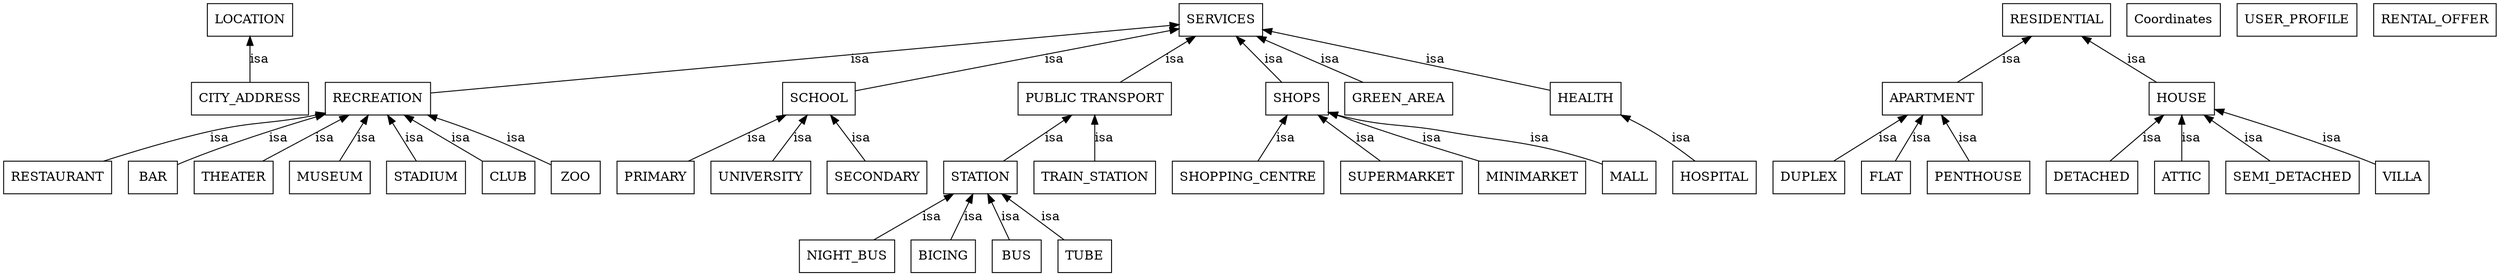 digraph AIProject2pprj {
	node [label="\N"];
	graph [bb="0,0,2530,300"];
	CITY_ADDRESS [label=CITY_ADDRESS, shape=box, color="0.0,0.0,0.0", fontcolor="0.0,0.0,0.0", pos="253,194", width="1.6667", height="0.5"];
	LOCATION [label=LOCATION, shape=box, color="0.0,0.0,0.0", fontcolor="0.0,0.0,0.0", pos="253,282", width="1.2222", height="0.5"];
	RESTAURANT [label=RESTAURANT, shape=box, color="0.0,0.0,0.0", fontcolor="0.0,0.0,0.0", pos="55,106", width="1.5278", height="0.5"];
	RECREATION [label=RECREATION, shape=box, color="0.0,0.0,0.0", fontcolor="0.0,0.0,0.0", pos="384,194", width="1.4722", height="0.5"];
	NIGHT_BUS [label=NIGHT_BUS, shape=box, color="0.0,0.0,0.0", fontcolor="0.0,0.0,0.0", pos="872,18", width="1.3056", height="0.5"];
	STATION [label=STATION, shape=box, color="0.0,0.0,0.0", fontcolor="0.0,0.0,0.0", pos="1008,106", width="1.0556", height="0.5"];
	PRIMARY [label=PRIMARY, shape=box, color="0.0,0.0,0.0", fontcolor="0.0,0.0,0.0", pos="674,106", width="1.1111", height="0.5"];
	SCHOOL [label=SCHOOL, shape=box, color="0.0,0.0,0.0", fontcolor="0.0,0.0,0.0", pos="841,194", width="1.0278", height="0.5"];
	TRAIN_STATION [label=TRAIN_STATION, shape=box, color="0.0,0.0,0.0", fontcolor="0.0,0.0,0.0", pos="1128,106", width="1.7778", height="0.5"];
	"PUBLIC TRANSPORT" [label="PUBLIC TRANSPORT", shape=box, color="0.0,0.0,0.0", fontcolor="0.0,0.0,0.0", pos="1128,194", width="2.1389", height="0.5"];
	APARTMENT [label=APARTMENT, shape=box, color="0.0,0.0,0.0", fontcolor="0.0,0.0,0.0", pos="1972,194", width="1.4167", height="0.5"];
	RESIDENTIAL [label=RESIDENTIAL, shape=box, color="0.0,0.0,0.0", fontcolor="0.0,0.0,0.0", pos="2097,282", width="1.4722", height="0.5"];
	SHOPS [label=SHOPS, shape=box, color="0.0,0.0,0.0", fontcolor="0.0,0.0,0.0", pos="1360,194", width="0.86111", height="0.5"];
	SERVICES [label=SERVICES, shape=box, color="0.0,0.0,0.0", fontcolor="0.0,0.0,0.0", pos="1244,282", width="1.1389", height="0.5"];
	UNIVERSITY [label=UNIVERSITY, shape=box, color="0.0,0.0,0.0", fontcolor="0.0,0.0,0.0", pos="782,106", width="1.3889", height="0.5"];
	SHOPPING_CENTRE [label=SHOPPING_CENTRE, shape=box, color="0.0,0.0,0.0", fontcolor="0.0,0.0,0.0", pos="1284,106", width="2.0556", height="0.5"];
	GREEN_AREA [label=GREEN_AREA, shape=box, color="0.0,0.0,0.0", fontcolor="0.0,0.0,0.0", pos="1463,194", width="1.5", height="0.5"];
	BAR [label=BAR, shape=box, color="0.0,0.0,0.0", fontcolor="0.0,0.0,0.0", pos="155,106", width="0.75", height="0.5"];
	SUPERMARKET [label=SUPERMARKET, shape=box, color="0.0,0.0,0.0", fontcolor="0.0,0.0,0.0", pos="1435,106", width="1.6389", height="0.5"];
	DETACHED [label=DETACHED, shape=box, color="0.0,0.0,0.0", fontcolor="0.0,0.0,0.0", pos="2131,106", width="1.25", height="0.5"];
	HOUSE [label=HOUSE, shape=box, color="0.0,0.0,0.0", fontcolor="0.0,0.0,0.0", pos="2223,194", width="0.86111", height="0.5"];
	DUPLEX [label=DUPLEX, shape=box, color="0.0,0.0,0.0", fontcolor="0.0,0.0,0.0", pos="1845,106", width="0.97222", height="0.5"];
	THEATER [label=THEATER, shape=box, color="0.0,0.0,0.0", fontcolor="0.0,0.0,0.0", pos="240,106", width="1.1111", height="0.5"];
	BICING [label=BICING, shape=box, color="0.0,0.0,0.0", fontcolor="0.0,0.0,0.0", pos="969,18", width="0.88889", height="0.5"];
	HOSPITAL [label=HOSPITAL, shape=box, color="0.0,0.0,0.0", fontcolor="0.0,0.0,0.0", pos="1750,106", width="1.1667", height="0.5"];
	HEALTH [label=HEALTH, shape=box, color="0.0,0.0,0.0", fontcolor="0.0,0.0,0.0", pos="1698,194", width="0.97222", height="0.5"];
	MUSEUM [label=MUSEUM, shape=box, color="0.0,0.0,0.0", fontcolor="0.0,0.0,0.0", pos="336,106", width="1.0556", height="0.5"];
	FLAT [label=FLAT, shape=box, color="0.0,0.0,0.0", fontcolor="0.0,0.0,0.0", pos="1925,106", width="0.75", height="0.5"];
	STADIUM [label=STADIUM, shape=box, color="0.0,0.0,0.0", fontcolor="0.0,0.0,0.0", pos="432,106", width="1.1111", height="0.5"];
	MINIMARKET [label=MINIMARKET, shape=box, color="0.0,0.0,0.0", fontcolor="0.0,0.0,0.0", pos="1565,106", width="1.4722", height="0.5"];
	ATTIC [label=ATTIC, shape=box, color="0.0,0.0,0.0", fontcolor="0.0,0.0,0.0", pos="2223,106", width="0.80556", height="0.5"];
	Coordinates [label=Coordinates, shape=box, color="0.0,0.0,0.0", fontcolor="0.0,0.0,0.0", pos="2210,282", width="1.1667", height="0.5"];
	USER_PROFILE [label=USER_PROFILE, shape=box, color="0.0,0.0,0.0", fontcolor="0.0,0.0,0.0", pos="2329,282", width="1.6389", height="0.5"];
	SEMI_DETACHED [label=SEMI_DETACHED, shape=box, color="0.0,0.0,0.0", fontcolor="0.0,0.0,0.0", pos="2335,106", width="1.8056", height="0.5"];
	CLUB [label=CLUB, shape=box, color="0.0,0.0,0.0", fontcolor="0.0,0.0,0.0", pos="517,106", width="0.75", height="0.5"];
	VILLA [label=VILLA, shape=box, color="0.0,0.0,0.0", fontcolor="0.0,0.0,0.0", pos="2446,106", width="0.77778", height="0.5"];
	BUS [label=BUS, shape=box, color="0.0,0.0,0.0", fontcolor="0.0,0.0,0.0", pos="1046,18", width="0.75", height="0.5"];
	ZOO [label=ZOO, shape=box, color="0.0,0.0,0.0", fontcolor="0.0,0.0,0.0", pos="589,106", width="0.75", height="0.5"];
	PENTHOUSE [label=PENTHOUSE, shape=box, color="0.0,0.0,0.0", fontcolor="0.0,0.0,0.0", pos="2019,106", width="1.3611", height="0.5"];
	SECONDARY [label=SECONDARY, shape=box, color="0.0,0.0,0.0", fontcolor="0.0,0.0,0.0", pos="901,106", width="1.4167", height="0.5"];
	MALL [label=MALL, shape=box, color="0.0,0.0,0.0", fontcolor="0.0,0.0,0.0", pos="1663,106", width="0.75", height="0.5"];
	RENTAL_OFFER [label=RENTAL_OFFER, shape=box, color="0.0,0.0,0.0", fontcolor="0.0,0.0,0.0", pos="2468,282", width="1.7222", height="0.5"];
	TUBE [label=TUBE, shape=box, color="0.0,0.0,0.0", fontcolor="0.0,0.0,0.0", pos="1118,18", width="0.75", height="0.5"];
	LOCATION -> CITY_ADDRESS [dir=back, label=isa, color="0.0,0.0,0.0", fontcolor="0.0,0.0,0.0", pos="s,253,263.77 253,253.49 253,239.93 253,224.12 253,212.21", lp="261,238"];
	RECREATION -> RESTAURANT [dir=back, label=isa, color="0.0,0.0,0.0", fontcolor="0.0,0.0,0.0", pos="s,330.66,178.11 320.65,175.85 274.52,165.86 260.63,168.44 218,158 179.77,148.64 137.45,135.04 105.51,124.1", lp="226,150"];
	STATION -> NIGHT_BUS [dir=back, label=isa, color="0.0,0.0,0.0", fontcolor="0.0,0.0,0.0", pos="s,980.15,87.98 971.58,82.435 949.21,67.957 920.97,49.685 900.28,36.299", lp="961,62"];
	SCHOOL -> PRIMARY [dir=back, label=isa, color="0.0,0.0,0.0", fontcolor="0.0,0.0,0.0", pos="s,806.8,175.98 797.7,171.18 769.91,156.54 734.31,137.78 708.44,124.15", lp="781,150"];
	"PUBLIC TRANSPORT" -> TRAIN_STATION [dir=back, label=isa, color="0.0,0.0,0.0", fontcolor="0.0,0.0,0.0", pos="s,1128,175.77 1128,165.49 1128,151.93 1128,136.12 1128,124.21", lp="1136,150"];
	RESIDENTIAL -> APARTMENT [dir=back, label=isa, color="0.0,0.0,0.0", fontcolor="0.0,0.0,0.0", pos="s,2071.4,263.98 2063,258.05 2042.5,243.63 2016.8,225.57 1998,212.3", lp="2054,238"];
	SERVICES -> SHOPS [dir=back, label=isa, color="0.0,0.0,0.0", fontcolor="0.0,0.0,0.0", pos="s,1267.8,263.98 1275.8,257.86 1294.8,243.47 1318.5,225.51 1335.9,212.3", lp="1321,238"];
	SCHOOL -> UNIVERSITY [dir=back, label=isa, color="0.0,0.0,0.0", fontcolor="0.0,0.0,0.0", pos="s,828.78,175.77 822.96,167.09 813.64,153.19 802.51,136.59 794.21,124.21", lp="825,150"];
	SHOPS -> SHOPPING_CENTRE [dir=back, label=isa, color="0.0,0.0,0.0", fontcolor="0.0,0.0,0.0", pos="s,1344.3,175.77 1337.4,167.88 1325.3,153.82 1310.6,136.83 1299.7,124.21", lp="1337,150"];
	SERVICES -> GREEN_AREA [dir=back, label=isa, color="0.0,0.0,0.0", fontcolor="0.0,0.0,0.0", pos="s,1285.2,265.45 1294.8,261.57 1332,246.63 1382,226.53 1417.8,212.15", lp="1382,238"];
	RECREATION -> BAR [dir=back, label=isa, color="0.0,0.0,0.0", fontcolor="0.0,0.0,0.0", pos="s,330.83,176.84 320.9,173.48 282.79,160.51 233.53,142.7 191,124 188.19,122.76 185.28,121.42 182.38,120.04", lp="283,150"];
	SERVICES -> RECREATION [dir=back, label=isa, color="0.0,0.0,0.0", fontcolor="0.0,0.0,0.0", pos="s,1202.8,277.79 1192.8,276.76 1040.5,261.18 591.71,215.25 437.07,199.43", lp="900,238"];
	SHOPS -> SUPERMARKET [dir=back, label=isa, color="0.0,0.0,0.0", fontcolor="0.0,0.0,0.0", pos="s,1375.5,175.77 1382.3,167.88 1394.2,153.82 1408.7,136.83 1419.5,124.21", lp="1413,150"];
	HOUSE -> DETACHED [dir=back, label=isa, color="0.0,0.0,0.0", fontcolor="0.0,0.0,0.0", pos="s,2203.9,175.77 2196.5,168.67 2181.7,154.46 2163.5,137.07 2150,124.21", lp="2194,150"];
	APARTMENT -> DUPLEX [dir=back, label=isa, color="0.0,0.0,0.0", fontcolor="0.0,0.0,0.0", pos="s,1946,175.98 1937.7,170.24 1916.9,155.8 1890.6,137.63 1871.4,124.3", lp="1928,150"];
	RECREATION -> THEATER [dir=back, label=isa, color="0.0,0.0,0.0", fontcolor="0.0,0.0,0.0", pos="s,354.51,175.98 345.75,170.63 322.01,156.12 291.94,137.74 269.94,124.3", lp="333,150"];
	STATION -> BICING [dir=back, label=isa, color="0.0,0.0,0.0", fontcolor="0.0,0.0,0.0", pos="s,999.92,87.766 995.72,78.295 989.63,64.56 982.45,48.358 977.07,36.21", lp="1000,62"];
	HEALTH -> HOSPITAL [dir=back, label=isa, color="0.0,0.0,0.0", fontcolor="0.0,0.0,0.0", pos="s,1708.8,175.77 1713.9,167.09 1722.1,153.19 1731.9,136.59 1739.2,124.21", lp="1737,150"];
	RECREATION -> MUSEUM [dir=back, label=isa, color="0.0,0.0,0.0", fontcolor="0.0,0.0,0.0", pos="s,374.05,175.77 369.11,166.69 361.57,152.87 352.62,136.48 345.93,124.21", lp="373,150"];
	APARTMENT -> FLAT [dir=back, label=isa, color="0.0,0.0,0.0", fontcolor="0.0,0.0,0.0", pos="s,1962.3,175.77 1957.4,166.69 1950,152.87 1941.3,136.48 1934.7,124.21", lp="1961,150"];
	RECREATION -> STADIUM [dir=back, label=isa, color="0.0,0.0,0.0", fontcolor="0.0,0.0,0.0", pos="s,393.95,175.77 398.89,166.69 406.43,152.87 415.38,136.48 422.07,124.21", lp="421,150"];
	SHOPS -> MINIMARKET [dir=back, label=isa, color="0.0,0.0,0.0", fontcolor="0.0,0.0,0.0", pos="s,1391.4,179.79 1400.7,175.72 1447.1,155.52 1490.5,137.14 1521.8,124.02", lp="1485,150"];
	RESIDENTIAL -> HOUSE [dir=back, label=isa, color="0.0,0.0,0.0", fontcolor="0.0,0.0,0.0", pos="s,2122.8,263.98 2131,258.24 2151.7,243.8 2177.7,225.63 2196.8,212.3", lp="2180,238"];
	HOUSE -> ATTIC [dir=back, label=isa, color="0.0,0.0,0.0", fontcolor="0.0,0.0,0.0", pos="s,2223,175.77 2223,165.49 2223,151.93 2223,136.12 2223,124.21", lp="2231,150"];
	HOUSE -> SEMI_DETACHED [dir=back, label=isa, color="0.0,0.0,0.0", fontcolor="0.0,0.0,0.0", pos="s,2245.9,175.98 2254,169.66 2272.2,155.31 2295,137.45 2311.7,124.3", lp="2298,150"];
	SERVICES -> SCHOOL [dir=back, label=isa, color="0.0,0.0,0.0", fontcolor="0.0,0.0,0.0", pos="s,1202.8,273 1192.9,270.84 1110.5,252.85 950.39,217.89 878.05,202.09", lp="1087,238"];
	RECREATION -> CLUB [dir=back, label=isa, color="0.0,0.0,0.0", fontcolor="0.0,0.0,0.0", pos="s,411.24,175.98 419.67,170.4 441.71,155.82 469.55,137.4 489.8,124", lp="471,150"];
	HOUSE -> VILLA [dir=back, label=isa, color="0.0,0.0,0.0", fontcolor="0.0,0.0,0.0", pos="s,2254.3,183.23 2264,179.82 2301.9,166.38 2359.8,145.16 2409,124 2411.9,122.76 2414.9,121.41 2417.8,120.03", lp="2372,150"];
	SERVICES -> "PUBLIC TRANSPORT" [dir=back, label=isa, color="0.0,0.0,0.0", fontcolor="0.0,0.0,0.0", pos="s,1220.2,263.98 1212.2,257.86 1193.2,243.47 1169.5,225.51 1152.1,212.3", lp="1205,238"];
	STATION -> BUS [dir=back, label=isa, color="0.0,0.0,0.0", fontcolor="0.0,0.0,0.0", pos="s,1015.9,87.766 1020,78.295 1025.9,64.56 1032.9,48.358 1038.1,36.21", lp="1039,62"];
	RECREATION -> ZOO [dir=back, label=isa, color="0.0,0.0,0.0", fontcolor="0.0,0.0,0.0", pos="s,436.8,175.94 446.47,172.4 458.67,167.86 471.31,162.95 483,158 514.85,144.52 521.98,139.29 553,124 555.88,122.58 558.89,121.09 \
561.89,119.6", lp="526,150"];
	APARTMENT -> PENTHOUSE [dir=back, label=isa, color="0.0,0.0,0.0", fontcolor="0.0,0.0,0.0", pos="s,1981.7,175.77 1986.6,166.69 1994,152.87 2002.7,136.48 2009.3,124.21", lp="2008,150"];
	SCHOOL -> SECONDARY [dir=back, label=isa, color="0.0,0.0,0.0", fontcolor="0.0,0.0,0.0", pos="s,853.43,175.77 859.08,167.49 868.61,153.51 880.06,136.71 888.58,124.21", lp="885,150"];
	SHOPS -> MALL [dir=back, label=isa, color="0.0,0.0,0.0", fontcolor="0.0,0.0,0.0", pos="s,1391.2,179.12 1400.8,176.16 1443.6,163.46 1457,166.92 1497,158 1555.3,144.99 1571.1,145.02 1627,124 1629.9,122.92 1632.8,121.68\
 1635.7,120.36", lp="1578,150"];
	"PUBLIC TRANSPORT" -> STATION [dir=back, label=isa, color="0.0,0.0,0.0", fontcolor="0.0,0.0,0.0", pos="s,1103.4,175.98 1095.3,170.05 1075.7,155.63 1051,137.57 1033,124.3", lp="1087,150"];
	SERVICES -> HEALTH [dir=back, label=isa, color="0.0,0.0,0.0", fontcolor="0.0,0.0,0.0", pos="s,1285.1,274.04 1295.1,272.09 1388.1,254.06 1582.9,216.31 1662.7,200.84", lp="1520,238"];
	STATION -> TUBE [dir=back, label=isa, color="0.0,0.0,0.0", fontcolor="0.0,0.0,0.0", pos="s,1030.5,87.98 1038.4,81.663 1056.4,67.312 1078.7,49.448 1095.1,36.299", lp="1081,62"];
}
